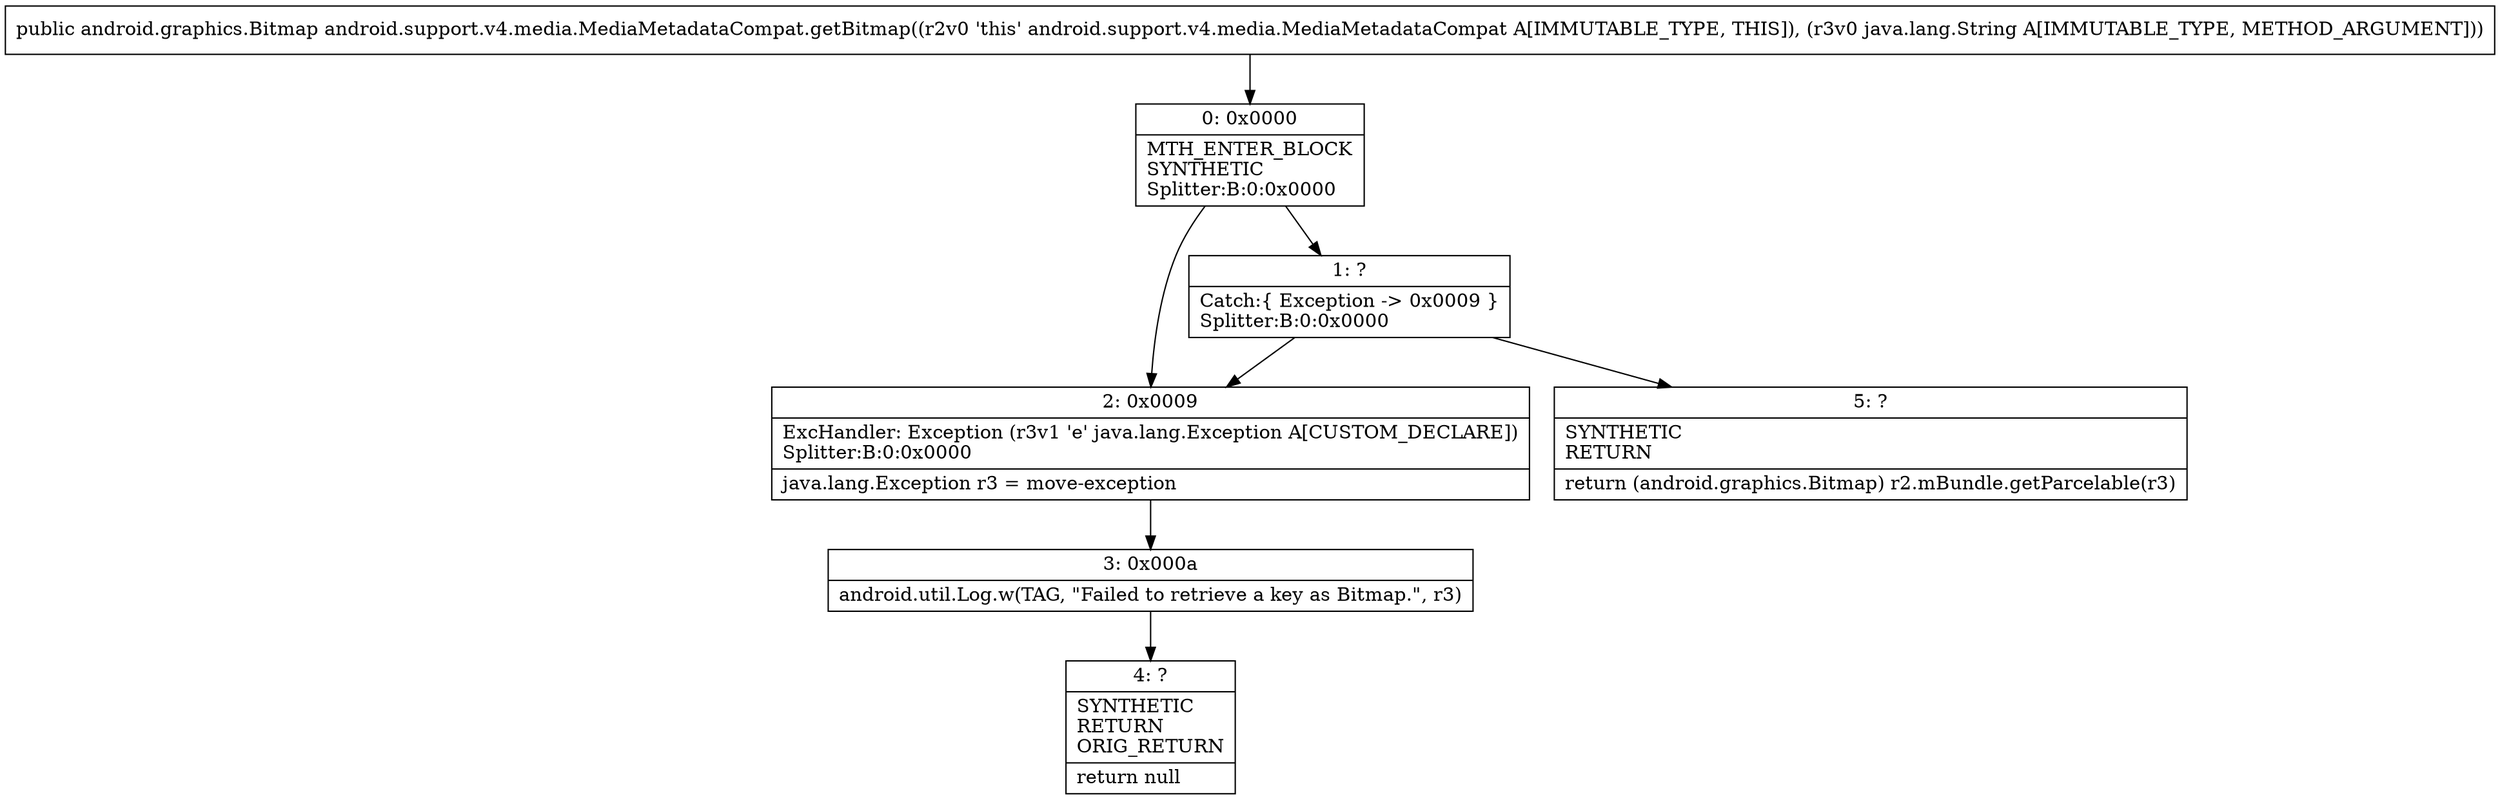 digraph "CFG forandroid.support.v4.media.MediaMetadataCompat.getBitmap(Ljava\/lang\/String;)Landroid\/graphics\/Bitmap;" {
Node_0 [shape=record,label="{0\:\ 0x0000|MTH_ENTER_BLOCK\lSYNTHETIC\lSplitter:B:0:0x0000\l}"];
Node_1 [shape=record,label="{1\:\ ?|Catch:\{ Exception \-\> 0x0009 \}\lSplitter:B:0:0x0000\l}"];
Node_2 [shape=record,label="{2\:\ 0x0009|ExcHandler: Exception (r3v1 'e' java.lang.Exception A[CUSTOM_DECLARE])\lSplitter:B:0:0x0000\l|java.lang.Exception r3 = move\-exception\l}"];
Node_3 [shape=record,label="{3\:\ 0x000a|android.util.Log.w(TAG, \"Failed to retrieve a key as Bitmap.\", r3)\l}"];
Node_4 [shape=record,label="{4\:\ ?|SYNTHETIC\lRETURN\lORIG_RETURN\l|return null\l}"];
Node_5 [shape=record,label="{5\:\ ?|SYNTHETIC\lRETURN\l|return (android.graphics.Bitmap) r2.mBundle.getParcelable(r3)\l}"];
MethodNode[shape=record,label="{public android.graphics.Bitmap android.support.v4.media.MediaMetadataCompat.getBitmap((r2v0 'this' android.support.v4.media.MediaMetadataCompat A[IMMUTABLE_TYPE, THIS]), (r3v0 java.lang.String A[IMMUTABLE_TYPE, METHOD_ARGUMENT])) }"];
MethodNode -> Node_0;
Node_0 -> Node_1;
Node_0 -> Node_2;
Node_1 -> Node_2;
Node_1 -> Node_5;
Node_2 -> Node_3;
Node_3 -> Node_4;
}

